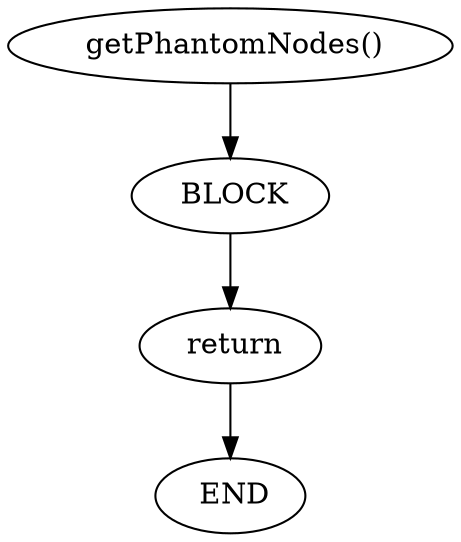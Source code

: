 digraph testGraph {
340[label=" getPhantomNodes()"]
342[label="BLOCK"]
340 -> 342[color=black]
342[label=" BLOCK"]
343[label="return"]
342 -> 343[color=black]
343[label=" return"]
341[label="END"]
343 -> 341[color=black]
341[label=" END"]
}
